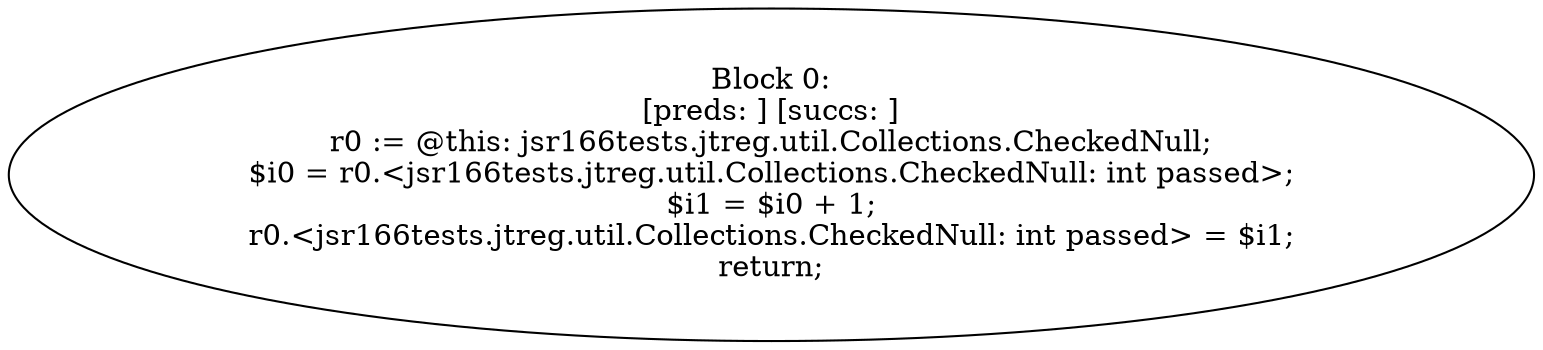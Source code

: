 digraph "unitGraph" {
    "Block 0:
[preds: ] [succs: ]
r0 := @this: jsr166tests.jtreg.util.Collections.CheckedNull;
$i0 = r0.<jsr166tests.jtreg.util.Collections.CheckedNull: int passed>;
$i1 = $i0 + 1;
r0.<jsr166tests.jtreg.util.Collections.CheckedNull: int passed> = $i1;
return;
"
}
